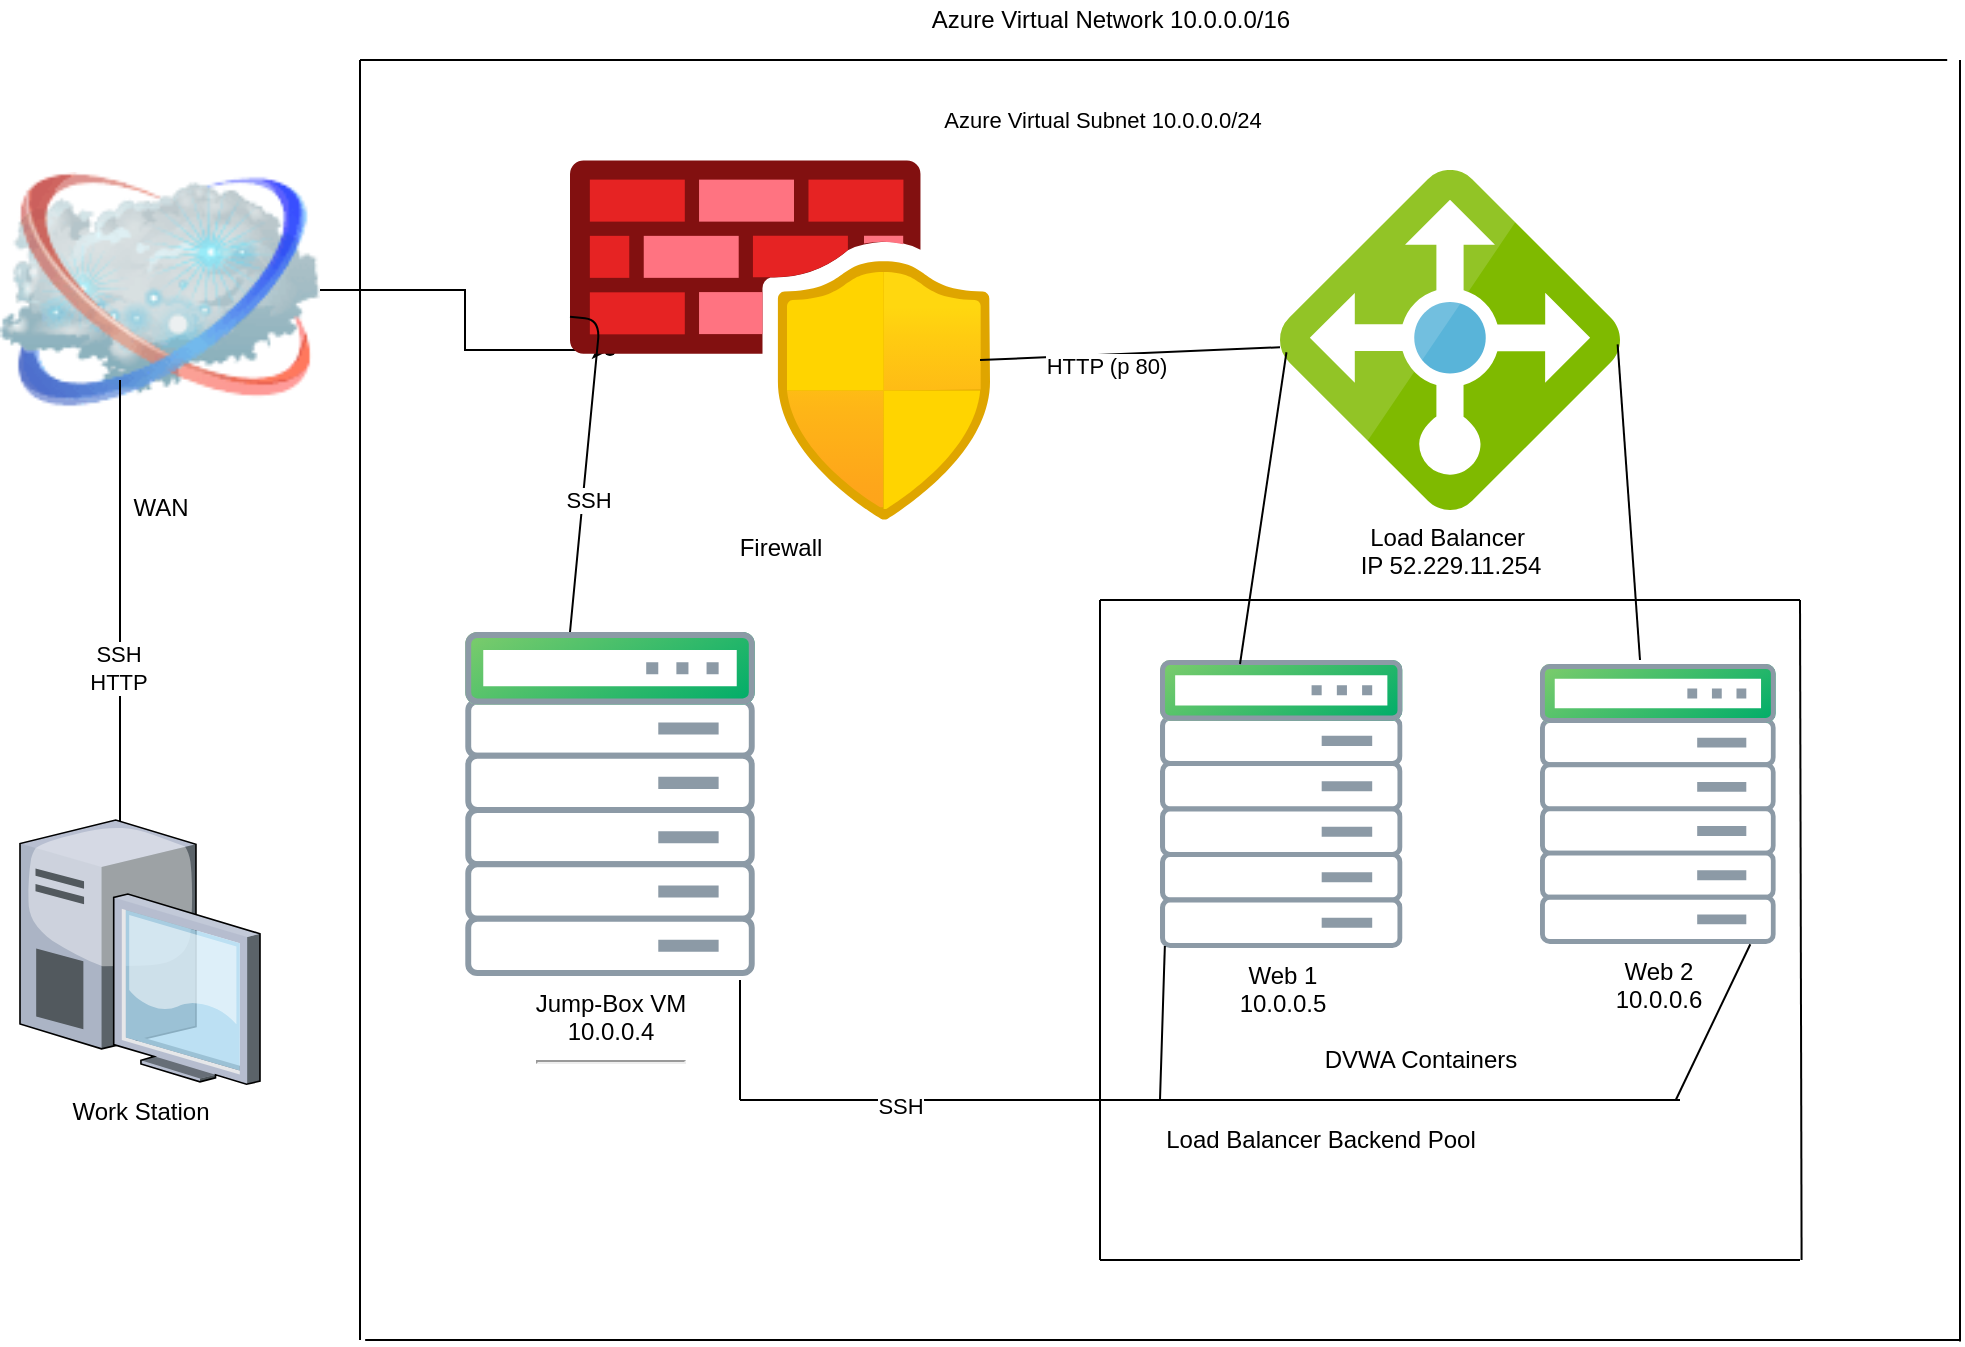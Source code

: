 <mxfile version="15.3.1" type="github">
  <diagram id="KGxWuzbFTWjdb0gWmU8r" name="Page-1">
    <mxGraphModel dx="1888" dy="579" grid="1" gridSize="10" guides="1" tooltips="1" connect="1" arrows="1" fold="1" page="1" pageScale="1" pageWidth="850" pageHeight="1100" math="0" shadow="0">
      <root>
        <mxCell id="0" />
        <mxCell id="1" parent="0" />
        <mxCell id="iFhskDch5UcOdrN_4pPE-3" value="" style="edgeStyle=elbowEdgeStyle;rounded=0;orthogonalLoop=1;jettySize=auto;html=1;" edge="1" parent="1" source="iFhskDch5UcOdrN_4pPE-1" target="iFhskDch5UcOdrN_4pPE-2">
          <mxGeometry relative="1" as="geometry" />
        </mxCell>
        <mxCell id="iFhskDch5UcOdrN_4pPE-1" value="WAN" style="image;html=1;image=img/lib/clip_art/networking/Cloud_128x128.png" vertex="1" parent="1">
          <mxGeometry x="-100" y="60" width="160" height="190" as="geometry" />
        </mxCell>
        <mxCell id="iFhskDch5UcOdrN_4pPE-2" value="" style="shape=waypoint;size=6;pointerEvents=1;points=[];resizable=0;rotatable=0;perimeter=centerPerimeter;snapToPoint=1;verticalAlign=top;" vertex="1" parent="1">
          <mxGeometry x="185" y="165" width="40" height="40" as="geometry" />
        </mxCell>
        <mxCell id="iFhskDch5UcOdrN_4pPE-4" value="Firewall" style="aspect=fixed;html=1;points=[];align=center;image;fontSize=12;image=img/lib/azure2/networking/Azure_Firewall_Manager.svg;" vertex="1" parent="1">
          <mxGeometry x="185" y="90" width="210" height="180" as="geometry" />
        </mxCell>
        <mxCell id="iFhskDch5UcOdrN_4pPE-5" value="Load Balancer&amp;nbsp;&lt;br&gt;IP 52.229.11.254" style="sketch=0;aspect=fixed;html=1;points=[];align=center;image;fontSize=12;image=img/lib/mscae/Load_Balancer_feature.svg;" vertex="1" parent="1">
          <mxGeometry x="540" y="95" width="170" height="170" as="geometry" />
        </mxCell>
        <mxCell id="iFhskDch5UcOdrN_4pPE-7" value="Web 1&lt;br&gt;10.0.0.5" style="aspect=fixed;perimeter=ellipsePerimeter;html=1;align=center;fontSize=12;verticalAlign=top;shadow=0;dashed=0;image;image=img/lib/cumulus/rack_cumulus_linux.svg;" vertex="1" parent="1">
          <mxGeometry x="480" y="340" width="121.26" height="144" as="geometry" />
        </mxCell>
        <mxCell id="iFhskDch5UcOdrN_4pPE-9" style="edgeStyle=elbowEdgeStyle;rounded=0;orthogonalLoop=1;jettySize=auto;html=1;" edge="1" parent="1">
          <mxGeometry relative="1" as="geometry">
            <mxPoint x="728" y="350" as="targetPoint" />
            <mxPoint x="728" y="350" as="sourcePoint" />
          </mxGeometry>
        </mxCell>
        <mxCell id="iFhskDch5UcOdrN_4pPE-8" value="Web 2&lt;br&gt;10.0.0.6" style="aspect=fixed;perimeter=ellipsePerimeter;html=1;align=center;fontSize=12;verticalAlign=top;shadow=0;dashed=0;image;image=img/lib/cumulus/rack_cumulus_linux.svg;" vertex="1" parent="1">
          <mxGeometry x="670" y="342" width="117.89" height="140" as="geometry" />
        </mxCell>
        <mxCell id="iFhskDch5UcOdrN_4pPE-10" value="Jump-Box VM&lt;br&gt;10.0.0.4&lt;hr&gt;" style="aspect=fixed;perimeter=ellipsePerimeter;html=1;align=center;fontSize=12;verticalAlign=top;shadow=0;image;image=img/lib/cumulus/rack_cumulus_linux.svg;sketch=1;" vertex="1" parent="1">
          <mxGeometry x="132.58" y="326" width="144.84" height="172" as="geometry" />
        </mxCell>
        <mxCell id="iFhskDch5UcOdrN_4pPE-15" value="" style="endArrow=none;html=1;" edge="1" parent="1">
          <mxGeometry width="50" height="50" relative="1" as="geometry">
            <mxPoint x="270" y="560" as="sourcePoint" />
            <mxPoint x="270" y="500" as="targetPoint" />
          </mxGeometry>
        </mxCell>
        <mxCell id="iFhskDch5UcOdrN_4pPE-17" value="" style="endArrow=none;html=1;" edge="1" parent="1">
          <mxGeometry width="50" height="50" relative="1" as="geometry">
            <mxPoint x="270" y="560" as="sourcePoint" />
            <mxPoint x="740" y="560" as="targetPoint" />
          </mxGeometry>
        </mxCell>
        <mxCell id="iFhskDch5UcOdrN_4pPE-32" value="SSH" style="edgeLabel;html=1;align=center;verticalAlign=middle;resizable=0;points=[];" vertex="1" connectable="0" parent="iFhskDch5UcOdrN_4pPE-17">
          <mxGeometry x="-0.661" y="-3" relative="1" as="geometry">
            <mxPoint as="offset" />
          </mxGeometry>
        </mxCell>
        <mxCell id="iFhskDch5UcOdrN_4pPE-20" value="" style="endArrow=none;html=1;entryX=0.02;entryY=0.993;entryDx=0;entryDy=0;entryPerimeter=0;" edge="1" parent="1" target="iFhskDch5UcOdrN_4pPE-7">
          <mxGeometry width="50" height="50" relative="1" as="geometry">
            <mxPoint x="480" y="560" as="sourcePoint" />
            <mxPoint x="530" y="510" as="targetPoint" />
          </mxGeometry>
        </mxCell>
        <mxCell id="iFhskDch5UcOdrN_4pPE-21" value="" style="endArrow=none;html=1;entryX=0.892;entryY=1.001;entryDx=0;entryDy=0;entryPerimeter=0;" edge="1" parent="1" target="iFhskDch5UcOdrN_4pPE-8">
          <mxGeometry width="50" height="50" relative="1" as="geometry">
            <mxPoint x="737.89" y="560" as="sourcePoint" />
            <mxPoint x="787.89" y="510" as="targetPoint" />
          </mxGeometry>
        </mxCell>
        <mxCell id="iFhskDch5UcOdrN_4pPE-22" value="" style="endArrow=none;html=1;" edge="1" parent="1" target="iFhskDch5UcOdrN_4pPE-4">
          <mxGeometry width="50" height="50" relative="1" as="geometry">
            <mxPoint x="185" y="326" as="sourcePoint" />
            <mxPoint x="180" y="220" as="targetPoint" />
            <Array as="points">
              <mxPoint x="200" y="170" />
            </Array>
          </mxGeometry>
        </mxCell>
        <mxCell id="iFhskDch5UcOdrN_4pPE-31" value="SSH" style="edgeLabel;html=1;align=center;verticalAlign=middle;resizable=0;points=[];" vertex="1" connectable="0" parent="iFhskDch5UcOdrN_4pPE-22">
          <mxGeometry x="-0.219" y="-2" relative="1" as="geometry">
            <mxPoint as="offset" />
          </mxGeometry>
        </mxCell>
        <mxCell id="iFhskDch5UcOdrN_4pPE-23" value="" style="endArrow=none;html=1;entryX=0.019;entryY=0.536;entryDx=0;entryDy=0;entryPerimeter=0;" edge="1" parent="1" target="iFhskDch5UcOdrN_4pPE-5">
          <mxGeometry width="50" height="50" relative="1" as="geometry">
            <mxPoint x="520" y="342" as="sourcePoint" />
            <mxPoint x="570" y="292" as="targetPoint" />
          </mxGeometry>
        </mxCell>
        <mxCell id="iFhskDch5UcOdrN_4pPE-25" value="" style="endArrow=none;html=1;" edge="1" parent="1">
          <mxGeometry width="50" height="50" relative="1" as="geometry">
            <mxPoint x="450" y="640" as="sourcePoint" />
            <mxPoint x="450" y="310" as="targetPoint" />
          </mxGeometry>
        </mxCell>
        <mxCell id="iFhskDch5UcOdrN_4pPE-26" value="" style="endArrow=none;html=1;entryX=0.993;entryY=0.513;entryDx=0;entryDy=0;entryPerimeter=0;" edge="1" parent="1" target="iFhskDch5UcOdrN_4pPE-5">
          <mxGeometry width="50" height="50" relative="1" as="geometry">
            <mxPoint x="720" y="340" as="sourcePoint" />
            <mxPoint x="770" y="290" as="targetPoint" />
          </mxGeometry>
        </mxCell>
        <mxCell id="iFhskDch5UcOdrN_4pPE-27" value="" style="endArrow=none;html=1;" edge="1" parent="1" target="iFhskDch5UcOdrN_4pPE-5">
          <mxGeometry width="50" height="50" relative="1" as="geometry">
            <mxPoint x="390" y="190" as="sourcePoint" />
            <mxPoint x="440" y="140" as="targetPoint" />
          </mxGeometry>
        </mxCell>
        <mxCell id="iFhskDch5UcOdrN_4pPE-28" value="HTTP (p 80)" style="edgeLabel;html=1;align=center;verticalAlign=middle;resizable=0;points=[];" vertex="1" connectable="0" parent="iFhskDch5UcOdrN_4pPE-27">
          <mxGeometry x="-0.158" y="-5" relative="1" as="geometry">
            <mxPoint as="offset" />
          </mxGeometry>
        </mxCell>
        <mxCell id="iFhskDch5UcOdrN_4pPE-29" value="" style="endArrow=none;html=1;" edge="1" parent="1">
          <mxGeometry width="50" height="50" relative="1" as="geometry">
            <mxPoint x="-40" y="450" as="sourcePoint" />
            <mxPoint x="-40" y="200" as="targetPoint" />
          </mxGeometry>
        </mxCell>
        <mxCell id="iFhskDch5UcOdrN_4pPE-30" value="SSH&lt;br&gt;HTTP" style="edgeLabel;html=1;align=center;verticalAlign=middle;resizable=0;points=[];" vertex="1" connectable="0" parent="iFhskDch5UcOdrN_4pPE-29">
          <mxGeometry x="-0.15" y="1" relative="1" as="geometry">
            <mxPoint as="offset" />
          </mxGeometry>
        </mxCell>
        <mxCell id="iFhskDch5UcOdrN_4pPE-33" value="Load Balancer Backend Pool" style="text;html=1;align=center;verticalAlign=middle;resizable=0;points=[];autosize=1;strokeColor=none;fillColor=none;" vertex="1" parent="1">
          <mxGeometry x="475" y="570" width="170" height="20" as="geometry" />
        </mxCell>
        <mxCell id="iFhskDch5UcOdrN_4pPE-34" value="DVWA Containers" style="text;html=1;align=center;verticalAlign=middle;resizable=0;points=[];autosize=1;strokeColor=none;fillColor=none;" vertex="1" parent="1">
          <mxGeometry x="555" y="530" width="110" height="20" as="geometry" />
        </mxCell>
        <mxCell id="iFhskDch5UcOdrN_4pPE-35" value="" style="endArrow=none;html=1;" edge="1" parent="1">
          <mxGeometry width="50" height="50" relative="1" as="geometry">
            <mxPoint x="450" y="310" as="sourcePoint" />
            <mxPoint x="800" y="310" as="targetPoint" />
          </mxGeometry>
        </mxCell>
        <mxCell id="iFhskDch5UcOdrN_4pPE-36" value="" style="endArrow=none;html=1;" edge="1" parent="1">
          <mxGeometry width="50" height="50" relative="1" as="geometry">
            <mxPoint x="800.8" y="640" as="sourcePoint" />
            <mxPoint x="800" y="310" as="targetPoint" />
          </mxGeometry>
        </mxCell>
        <mxCell id="iFhskDch5UcOdrN_4pPE-37" value="" style="endArrow=none;html=1;" edge="1" parent="1">
          <mxGeometry width="50" height="50" relative="1" as="geometry">
            <mxPoint x="450" y="640" as="sourcePoint" />
            <mxPoint x="800" y="640" as="targetPoint" />
          </mxGeometry>
        </mxCell>
        <mxCell id="iFhskDch5UcOdrN_4pPE-38" value="" style="endArrow=none;html=1;" edge="1" parent="1">
          <mxGeometry width="50" height="50" relative="1" as="geometry">
            <mxPoint x="80" y="680" as="sourcePoint" />
            <mxPoint x="80" y="40" as="targetPoint" />
          </mxGeometry>
        </mxCell>
        <mxCell id="iFhskDch5UcOdrN_4pPE-39" value="" style="endArrow=none;html=1;" edge="1" parent="1">
          <mxGeometry width="50" height="50" relative="1" as="geometry">
            <mxPoint x="80" y="40" as="sourcePoint" />
            <mxPoint x="873.6" y="40" as="targetPoint" />
          </mxGeometry>
        </mxCell>
        <mxCell id="iFhskDch5UcOdrN_4pPE-42" value="Azure Virtual Subnet 10.0.0.0/24" style="edgeLabel;html=1;align=center;verticalAlign=middle;resizable=0;points=[];" vertex="1" connectable="0" parent="iFhskDch5UcOdrN_4pPE-39">
          <mxGeometry x="-0.127" y="-5" relative="1" as="geometry">
            <mxPoint x="24" y="25" as="offset" />
          </mxGeometry>
        </mxCell>
        <mxCell id="iFhskDch5UcOdrN_4pPE-40" value="" style="endArrow=none;html=1;" edge="1" parent="1">
          <mxGeometry width="50" height="50" relative="1" as="geometry">
            <mxPoint x="880" y="680.8" as="sourcePoint" />
            <mxPoint x="880" y="40" as="targetPoint" />
          </mxGeometry>
        </mxCell>
        <mxCell id="iFhskDch5UcOdrN_4pPE-41" value="" style="endArrow=none;html=1;" edge="1" parent="1">
          <mxGeometry width="50" height="50" relative="1" as="geometry">
            <mxPoint x="82.58" y="680" as="sourcePoint" />
            <mxPoint x="880" y="680" as="targetPoint" />
          </mxGeometry>
        </mxCell>
        <mxCell id="iFhskDch5UcOdrN_4pPE-43" value="Azure Virtual Network 10.0.0.0/16" style="text;html=1;align=center;verticalAlign=middle;resizable=0;points=[];autosize=1;strokeColor=none;fillColor=none;" vertex="1" parent="1">
          <mxGeometry x="360" y="10" width="190" height="20" as="geometry" />
        </mxCell>
        <mxCell id="iFhskDch5UcOdrN_4pPE-44" value="Work Station" style="verticalLabelPosition=bottom;sketch=0;aspect=fixed;html=1;verticalAlign=top;strokeColor=none;align=center;outlineConnect=0;shape=mxgraph.citrix.desktop;rounded=0;" vertex="1" parent="1">
          <mxGeometry x="-90" y="420" width="120" height="132.13" as="geometry" />
        </mxCell>
      </root>
    </mxGraphModel>
  </diagram>
</mxfile>
